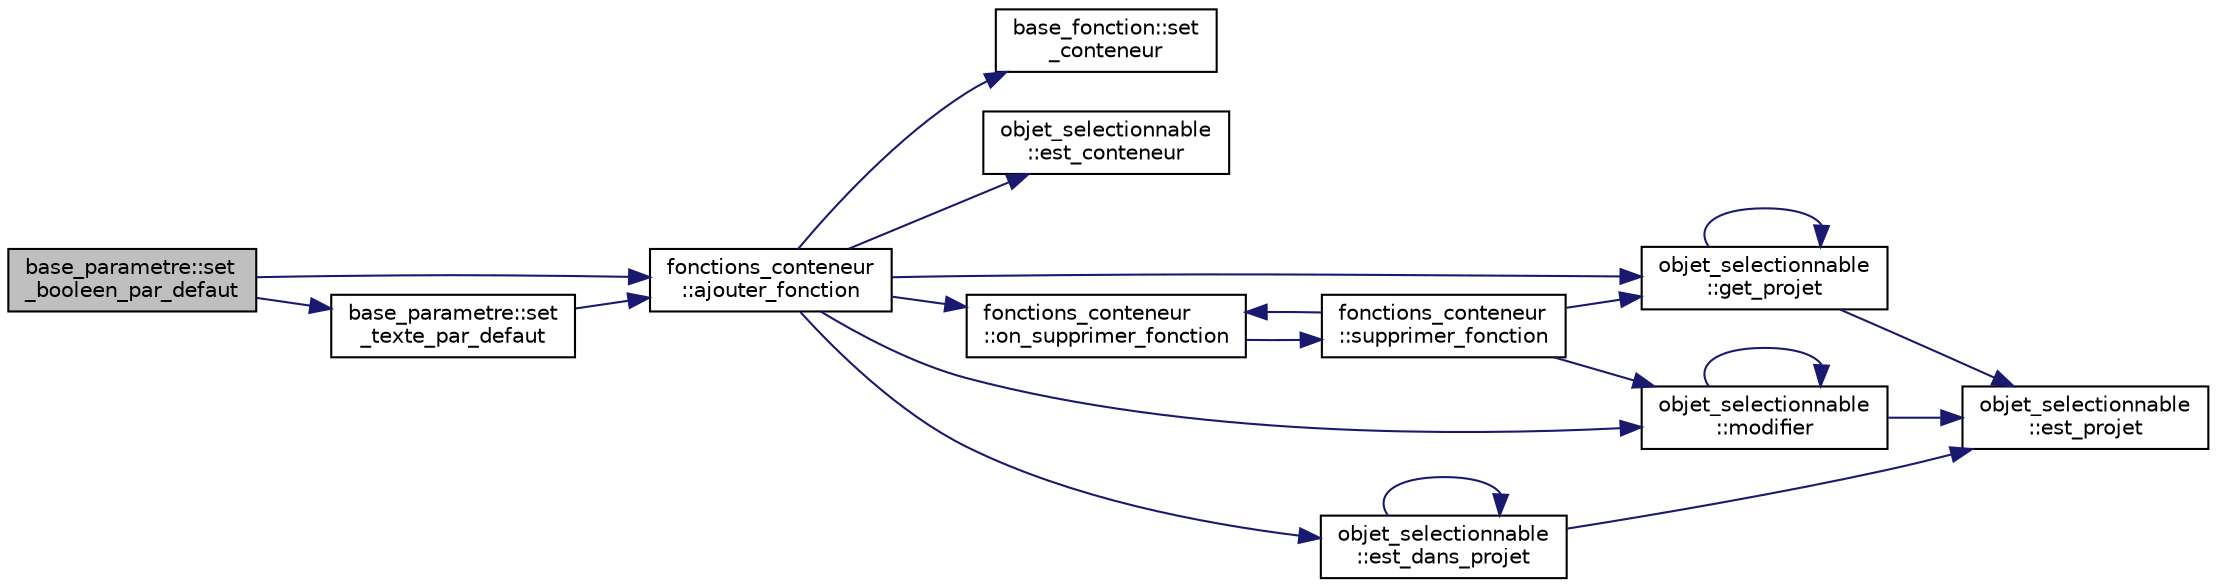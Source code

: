 digraph "base_parametre::set_booleen_par_defaut"
{
  edge [fontname="Helvetica",fontsize="10",labelfontname="Helvetica",labelfontsize="10"];
  node [fontname="Helvetica",fontsize="10",shape=record];
  rankdir="LR";
  Node74 [label="base_parametre::set\l_booleen_par_defaut",height=0.2,width=0.4,color="black", fillcolor="grey75", style="filled", fontcolor="black"];
  Node74 -> Node75 [color="midnightblue",fontsize="10",style="solid",fontname="Helvetica"];
  Node75 [label="fonctions_conteneur\l::ajouter_fonction",height=0.2,width=0.4,color="black", fillcolor="white", style="filled",URL="$classfonctions__conteneur.html#a5498a158c4d4f16fc63e54809ce381d5",tooltip="Ajoute une fonction donnée dans le conteneur. "];
  Node75 -> Node76 [color="midnightblue",fontsize="10",style="solid",fontname="Helvetica"];
  Node76 [label="base_fonction::set\l_conteneur",height=0.2,width=0.4,color="black", fillcolor="white", style="filled",URL="$classbase__fonction.html#aa487a07ab1961bfbdf04ddd3c72b4d3c",tooltip="Initialise le conteneur de la fonction. "];
  Node75 -> Node77 [color="midnightblue",fontsize="10",style="solid",fontname="Helvetica"];
  Node77 [label="objet_selectionnable\l::est_conteneur",height=0.2,width=0.4,color="black", fillcolor="white", style="filled",URL="$classobjet__selectionnable.html#a2c6b5b342b5f3a9f48893f793f935e0f",tooltip="Indique si l&#39;objet est un conteneur. "];
  Node75 -> Node78 [color="midnightblue",fontsize="10",style="solid",fontname="Helvetica"];
  Node78 [label="fonctions_conteneur\l::on_supprimer_fonction",height=0.2,width=0.4,color="black", fillcolor="white", style="filled",URL="$classfonctions__conteneur.html#a138f2393529381205980123dff37d99e",tooltip="Fonction appelée lors d&#39;une demande de suppression d&#39;une fonction donnée. "];
  Node78 -> Node79 [color="midnightblue",fontsize="10",style="solid",fontname="Helvetica"];
  Node79 [label="fonctions_conteneur\l::supprimer_fonction",height=0.2,width=0.4,color="black", fillcolor="white", style="filled",URL="$classfonctions__conteneur.html#a807b51ba64dd85bb844c44cfe2d0f116",tooltip="Supprime une fonction donnée. "];
  Node79 -> Node78 [color="midnightblue",fontsize="10",style="solid",fontname="Helvetica"];
  Node79 -> Node80 [color="midnightblue",fontsize="10",style="solid",fontname="Helvetica"];
  Node80 [label="objet_selectionnable\l::get_projet",height=0.2,width=0.4,color="black", fillcolor="white", style="filled",URL="$classobjet__selectionnable.html#ab48a75e720955aebe27f720dfaa5e78e",tooltip="Retourne le projet contenant l&#39;objet sélectionnable. "];
  Node80 -> Node81 [color="midnightblue",fontsize="10",style="solid",fontname="Helvetica"];
  Node81 [label="objet_selectionnable\l::est_projet",height=0.2,width=0.4,color="black", fillcolor="white", style="filled",URL="$classobjet__selectionnable.html#a49ea1a29523e46f099896477a2b43eaa",tooltip="Indique si l&#39;objet est un projet. "];
  Node80 -> Node80 [color="midnightblue",fontsize="10",style="solid",fontname="Helvetica"];
  Node79 -> Node82 [color="midnightblue",fontsize="10",style="solid",fontname="Helvetica"];
  Node82 [label="objet_selectionnable\l::modifier",height=0.2,width=0.4,color="black", fillcolor="white", style="filled",URL="$classobjet__selectionnable.html#a9f76b8e89231a79c3fc840af874bd868",tooltip="Modifie l&#39;objet. "];
  Node82 -> Node81 [color="midnightblue",fontsize="10",style="solid",fontname="Helvetica"];
  Node82 -> Node82 [color="midnightblue",fontsize="10",style="solid",fontname="Helvetica"];
  Node75 -> Node83 [color="midnightblue",fontsize="10",style="solid",fontname="Helvetica"];
  Node83 [label="objet_selectionnable\l::est_dans_projet",height=0.2,width=0.4,color="black", fillcolor="white", style="filled",URL="$classobjet__selectionnable.html#aab2318fe95dbe865acf0f021e8acaf2d",tooltip="Indique si l&#39;objet est dans un projet. "];
  Node83 -> Node81 [color="midnightblue",fontsize="10",style="solid",fontname="Helvetica"];
  Node83 -> Node83 [color="midnightblue",fontsize="10",style="solid",fontname="Helvetica"];
  Node75 -> Node80 [color="midnightblue",fontsize="10",style="solid",fontname="Helvetica"];
  Node75 -> Node82 [color="midnightblue",fontsize="10",style="solid",fontname="Helvetica"];
  Node74 -> Node84 [color="midnightblue",fontsize="10",style="solid",fontname="Helvetica"];
  Node84 [label="base_parametre::set\l_texte_par_defaut",height=0.2,width=0.4,color="black", fillcolor="white", style="filled",URL="$classbase__parametre.html#ada53c83c262f4d4d4082e690159b596d",tooltip="Initialise le paramètre à partir d&#39;un texte donné. "];
  Node84 -> Node75 [color="midnightblue",fontsize="10",style="solid",fontname="Helvetica"];
}
